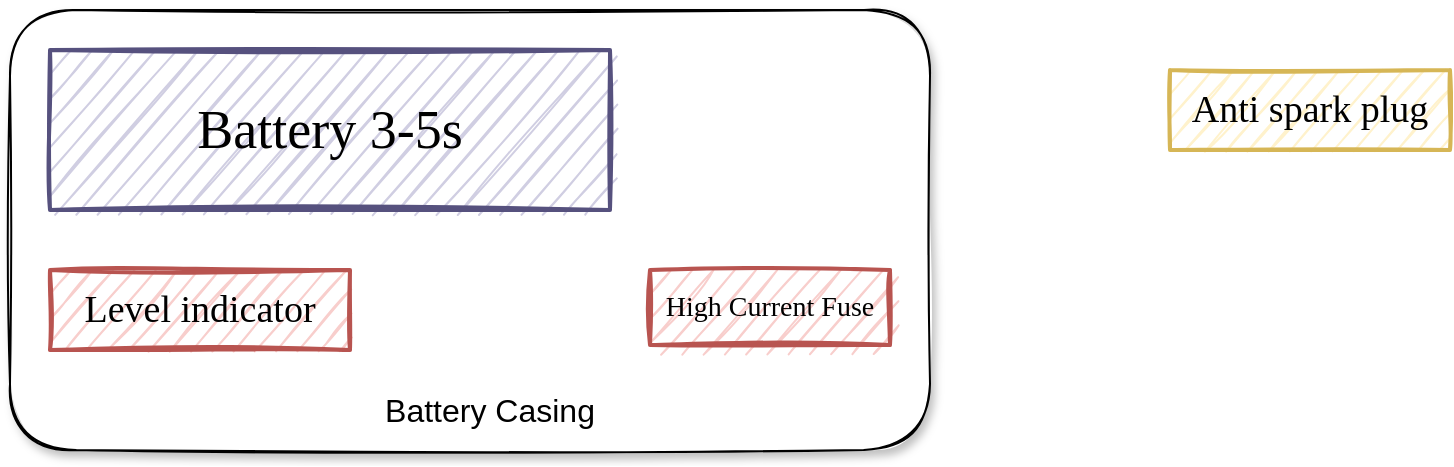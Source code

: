 <mxfile version="14.4.9" type="github">
  <diagram id="SXXWEeyV9By4NUEat3Ey" name="Page-1">
    <mxGraphModel dx="472" dy="504" grid="1" gridSize="10" guides="1" tooltips="1" connect="1" arrows="1" fold="1" page="1" pageScale="1" pageWidth="850" pageHeight="1100" math="0" shadow="0">
      <root>
        <mxCell id="0" />
        <mxCell id="1" parent="0" />
        <mxCell id="7ekd8FyxpCXXgJrS_oEB-4" value="" style="rounded=1;whiteSpace=wrap;html=1;sketch=1;shadow=1;glass=0;" vertex="1" parent="1">
          <mxGeometry x="50" y="40" width="460" height="220" as="geometry" />
        </mxCell>
        <mxCell id="rGJi0qXOW82os7Kz2DqW-1" value="&lt;font face=&quot;Georgia&quot;&gt;&lt;span style=&quot;font-size: 27px&quot;&gt;Battery 3-5s&lt;/span&gt;&lt;/font&gt;" style="rounded=0;whiteSpace=wrap;html=1;glass=0;sketch=1;strokeWidth=2;shadow=0;fillStyle=hachure;fillColor=#d0cee2;strokeColor=#56517e;" parent="1" vertex="1">
          <mxGeometry x="70" y="60" width="280" height="80" as="geometry" />
        </mxCell>
        <mxCell id="7ekd8FyxpCXXgJrS_oEB-1" value="&lt;font face=&quot;Georgia&quot; style=&quot;font-size: 19px&quot;&gt;Level indicator&lt;/font&gt;" style="rounded=0;whiteSpace=wrap;html=1;glass=0;sketch=1;strokeWidth=2;shadow=0;fillStyle=hachure;fillColor=#f8cecc;strokeColor=#b85450;" vertex="1" parent="1">
          <mxGeometry x="70" y="170" width="150" height="40" as="geometry" />
        </mxCell>
        <mxCell id="7ekd8FyxpCXXgJrS_oEB-3" value="&lt;font face=&quot;Georgia&quot; style=&quot;font-size: 14px&quot;&gt;High Current Fuse&lt;/font&gt;" style="rounded=0;whiteSpace=wrap;html=1;glass=0;sketch=1;strokeWidth=2;shadow=0;fillStyle=hachure;fillColor=#f8cecc;strokeColor=#b85450;" vertex="1" parent="1">
          <mxGeometry x="370" y="170" width="120" height="37.5" as="geometry" />
        </mxCell>
        <mxCell id="7ekd8FyxpCXXgJrS_oEB-5" value="&lt;font style=&quot;font-size: 16px&quot;&gt;Battery Casing&lt;/font&gt;" style="text;html=1;strokeColor=none;fillColor=none;align=center;verticalAlign=middle;whiteSpace=wrap;rounded=0;shadow=0;sketch=0;" vertex="1" parent="1">
          <mxGeometry x="230" y="230" width="120" height="20" as="geometry" />
        </mxCell>
        <mxCell id="7ekd8FyxpCXXgJrS_oEB-2" value="&lt;font face=&quot;Georgia&quot; style=&quot;font-size: 19px&quot;&gt;Anti spark plug&lt;/font&gt;" style="rounded=0;whiteSpace=wrap;html=1;glass=0;sketch=1;strokeWidth=2;shadow=0;fillStyle=hachure;fillColor=#fff2cc;strokeColor=#d6b656;gradientColor=#ffd966;" vertex="1" parent="1">
          <mxGeometry x="630" y="70" width="140" height="40" as="geometry" />
        </mxCell>
      </root>
    </mxGraphModel>
  </diagram>
</mxfile>
